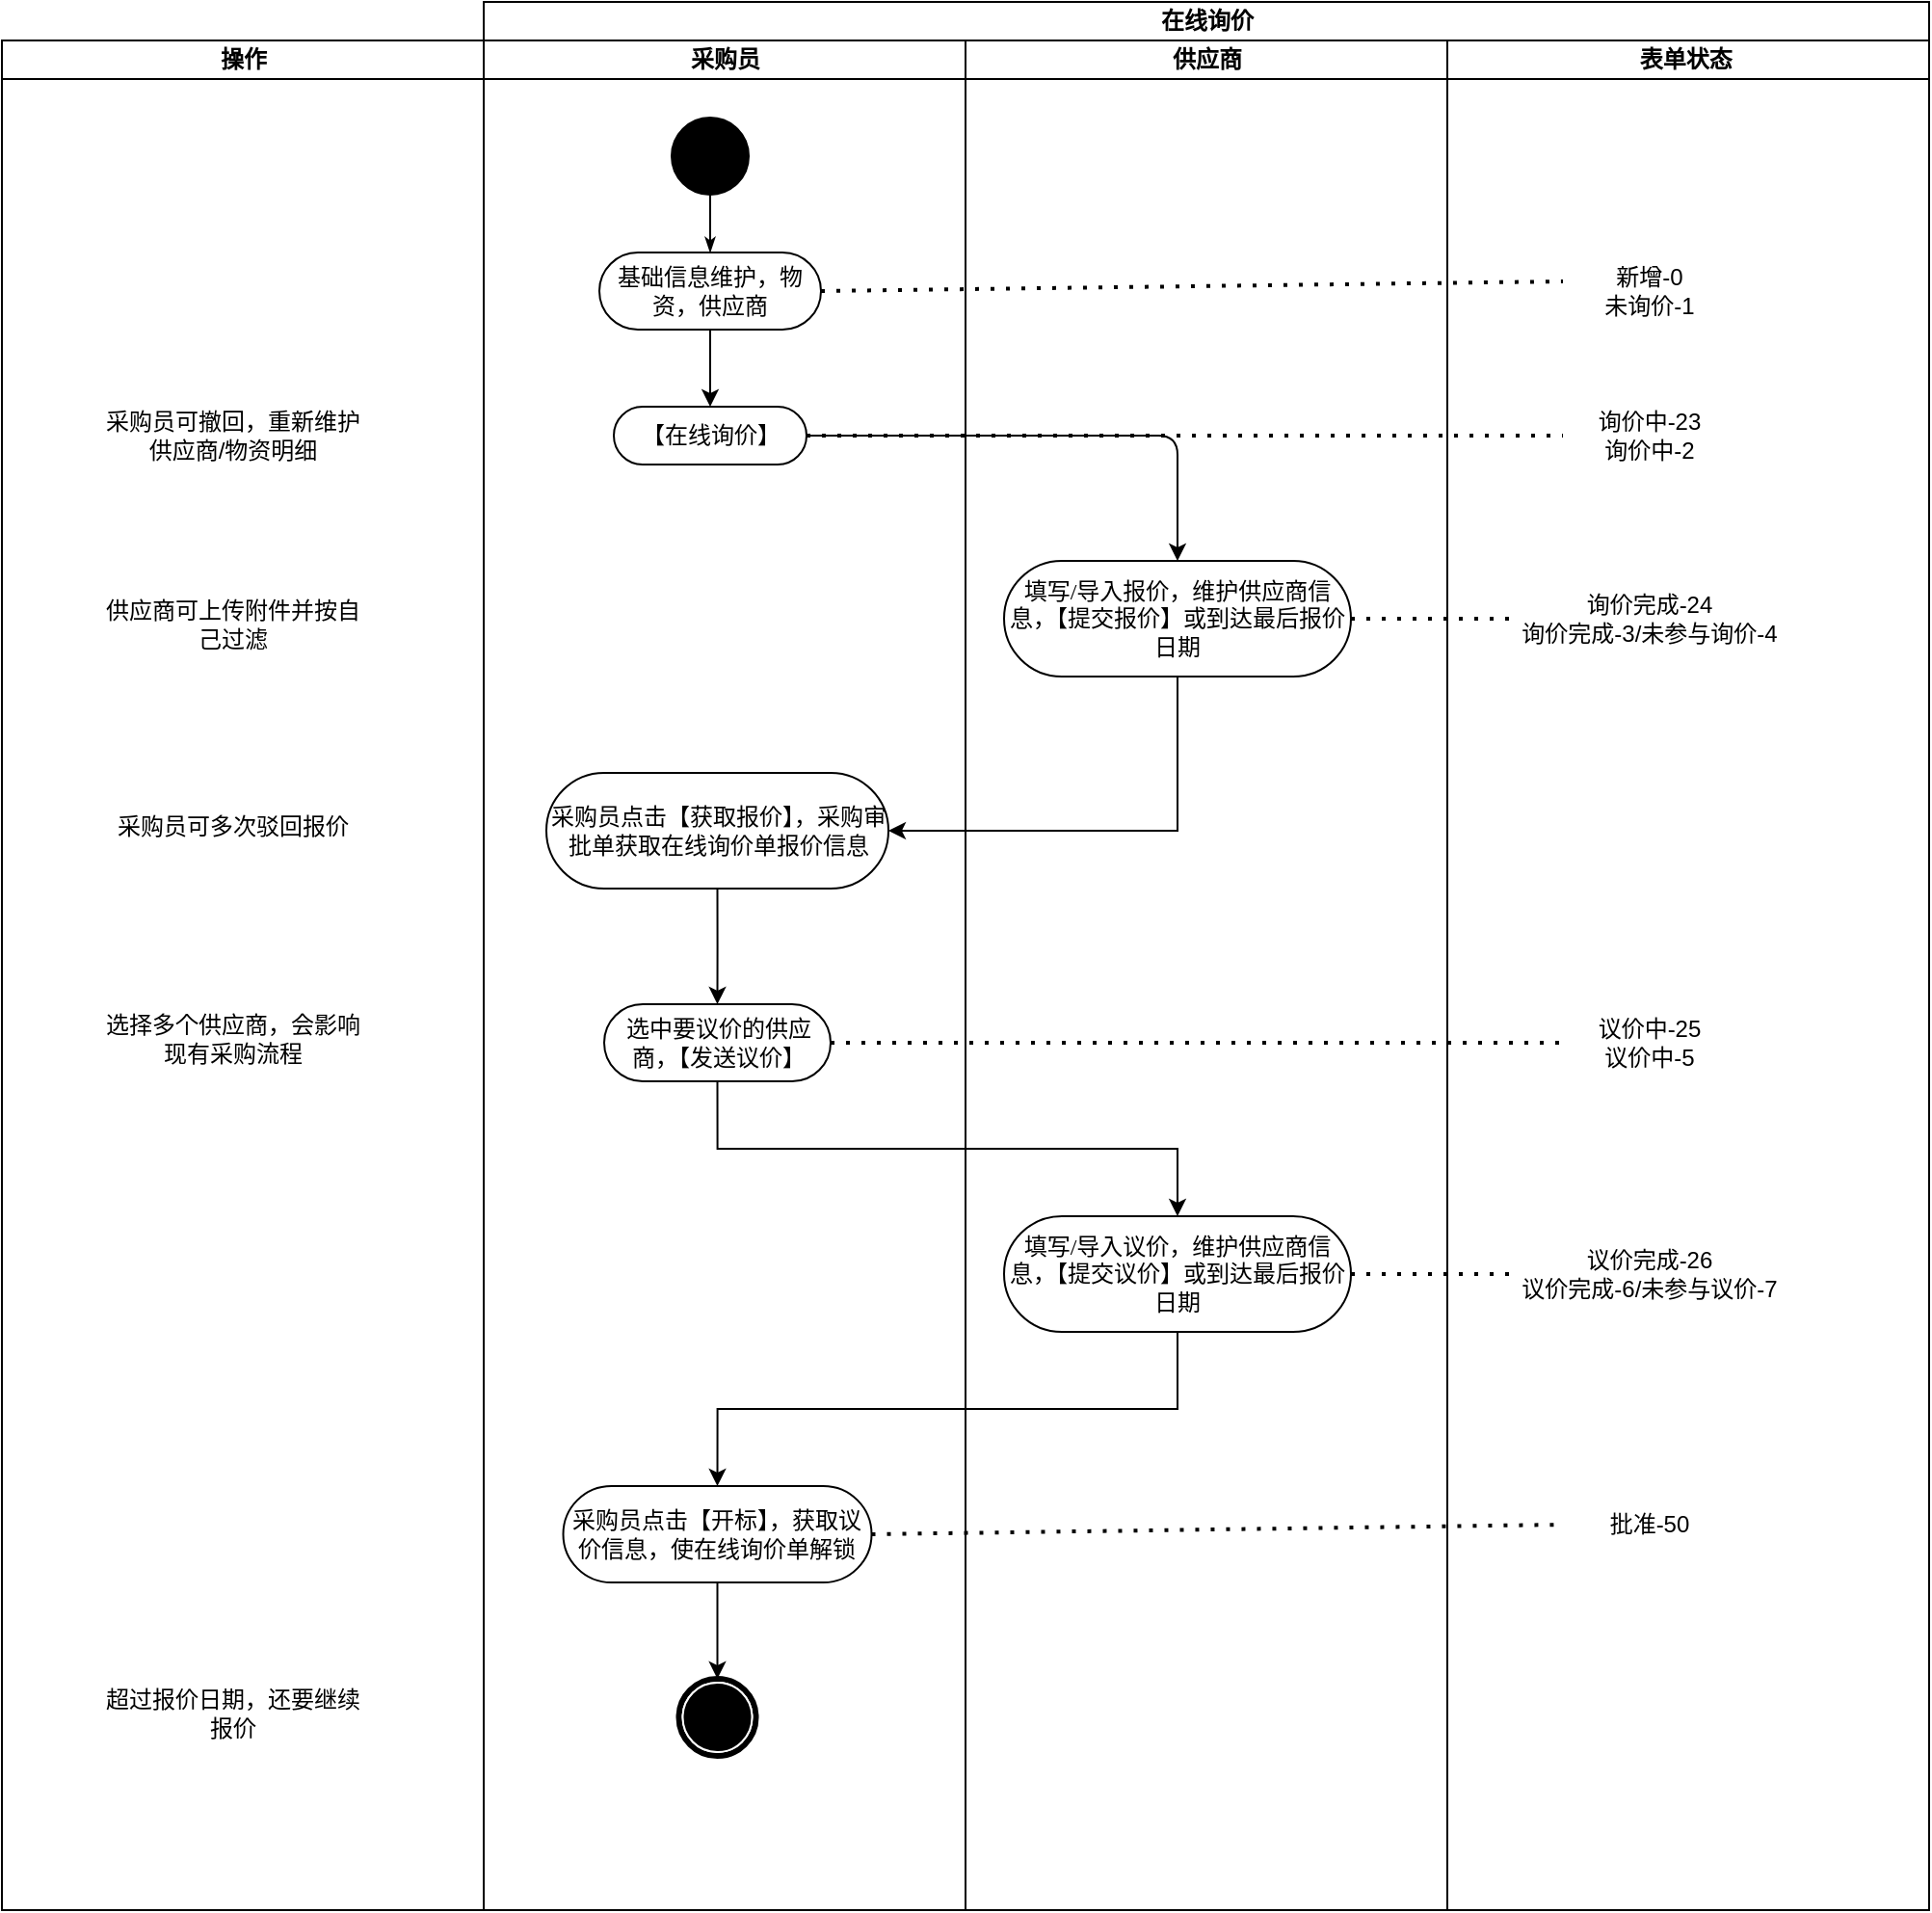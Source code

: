 <mxfile version="14.2.7" type="github">
  <diagram name="Page-1" id="0783ab3e-0a74-02c8-0abd-f7b4e66b4bec">
    <mxGraphModel dx="1888" dy="588" grid="1" gridSize="10" guides="1" tooltips="1" connect="1" arrows="1" fold="1" page="1" pageScale="1" pageWidth="850" pageHeight="1100" background="#ffffff" math="0" shadow="0">
      <root>
        <mxCell id="0" />
        <mxCell id="1" parent="0" />
        <mxCell id="1c1d494c118603dd-1" value="在线询价" style="swimlane;html=1;childLayout=stackLayout;startSize=20;rounded=0;shadow=0;comic=0;labelBackgroundColor=none;strokeWidth=1;fontFamily=Verdana;fontSize=12;align=center;" parent="1" vertex="1">
          <mxGeometry x="40" y="20" width="750" height="990" as="geometry" />
        </mxCell>
        <mxCell id="1c1d494c118603dd-2" value="采购员" style="swimlane;html=1;startSize=20;" parent="1c1d494c118603dd-1" vertex="1">
          <mxGeometry y="20" width="250" height="970" as="geometry" />
        </mxCell>
        <mxCell id="60571a20871a0731-4" value="" style="ellipse;whiteSpace=wrap;html=1;rounded=0;shadow=0;comic=0;labelBackgroundColor=none;strokeWidth=1;fillColor=#000000;fontFamily=Verdana;fontSize=12;align=center;" parent="1c1d494c118603dd-2" vertex="1">
          <mxGeometry x="97.5" y="40" width="40" height="40" as="geometry" />
        </mxCell>
        <mxCell id="eE1Taf8lb8HLqLY3RUAg-11" style="edgeStyle=orthogonalEdgeStyle;rounded=0;orthogonalLoop=1;jettySize=auto;html=1;exitX=0.5;exitY=1;exitDx=0;exitDy=0;entryX=0.5;entryY=0;entryDx=0;entryDy=0;" edge="1" parent="1c1d494c118603dd-2" source="60571a20871a0731-8" target="eE1Taf8lb8HLqLY3RUAg-5">
          <mxGeometry relative="1" as="geometry" />
        </mxCell>
        <mxCell id="60571a20871a0731-8" value="基础信息维护，物资，供应商" style="rounded=1;whiteSpace=wrap;html=1;shadow=0;comic=0;labelBackgroundColor=none;strokeWidth=1;fontFamily=Verdana;fontSize=12;align=center;arcSize=50;" parent="1c1d494c118603dd-2" vertex="1">
          <mxGeometry x="60" y="110" width="115" height="40" as="geometry" />
        </mxCell>
        <mxCell id="1c1d494c118603dd-27" style="edgeStyle=orthogonalEdgeStyle;rounded=0;html=1;labelBackgroundColor=none;startArrow=none;startFill=0;startSize=5;endArrow=classicThin;endFill=1;endSize=5;jettySize=auto;orthogonalLoop=1;strokeWidth=1;fontFamily=Verdana;fontSize=12" parent="1c1d494c118603dd-2" source="60571a20871a0731-4" target="60571a20871a0731-8" edge="1">
          <mxGeometry relative="1" as="geometry" />
        </mxCell>
        <mxCell id="eE1Taf8lb8HLqLY3RUAg-5" value="【在线询价】" style="rounded=1;whiteSpace=wrap;html=1;shadow=0;comic=0;labelBackgroundColor=none;strokeWidth=1;fontFamily=Verdana;fontSize=12;align=center;arcSize=50;" vertex="1" parent="1c1d494c118603dd-2">
          <mxGeometry x="67.5" y="190" width="100" height="30" as="geometry" />
        </mxCell>
        <mxCell id="eE1Taf8lb8HLqLY3RUAg-26" style="edgeStyle=orthogonalEdgeStyle;rounded=0;orthogonalLoop=1;jettySize=auto;html=1;exitX=0.5;exitY=1;exitDx=0;exitDy=0;" edge="1" parent="1c1d494c118603dd-2" source="eE1Taf8lb8HLqLY3RUAg-21" target="eE1Taf8lb8HLqLY3RUAg-24">
          <mxGeometry relative="1" as="geometry" />
        </mxCell>
        <mxCell id="eE1Taf8lb8HLqLY3RUAg-21" value="采购员点击【获取报价】，采购审批单获取在线询价单报价信息" style="rounded=1;whiteSpace=wrap;html=1;shadow=0;comic=0;labelBackgroundColor=none;strokeWidth=1;fontFamily=Verdana;fontSize=12;align=center;arcSize=50;" vertex="1" parent="1c1d494c118603dd-2">
          <mxGeometry x="32.5" y="380" width="177.5" height="60" as="geometry" />
        </mxCell>
        <mxCell id="eE1Taf8lb8HLqLY3RUAg-24" value="选中要议价的供应商，【发送议价】" style="rounded=1;whiteSpace=wrap;html=1;shadow=0;comic=0;labelBackgroundColor=none;strokeWidth=1;fontFamily=Verdana;fontSize=12;align=center;arcSize=50;" vertex="1" parent="1c1d494c118603dd-2">
          <mxGeometry x="62.5" y="500" width="117.5" height="40" as="geometry" />
        </mxCell>
        <mxCell id="eE1Taf8lb8HLqLY3RUAg-97" style="edgeStyle=orthogonalEdgeStyle;rounded=0;orthogonalLoop=1;jettySize=auto;html=1;exitX=0.5;exitY=1;exitDx=0;exitDy=0;" edge="1" parent="1c1d494c118603dd-2" source="eE1Taf8lb8HLqLY3RUAg-92" target="60571a20871a0731-5">
          <mxGeometry relative="1" as="geometry" />
        </mxCell>
        <mxCell id="eE1Taf8lb8HLqLY3RUAg-92" value="采购员点击【开标】，获取议价信息，使在线询价单解锁" style="rounded=1;whiteSpace=wrap;html=1;shadow=0;comic=0;labelBackgroundColor=none;strokeWidth=1;fontFamily=Verdana;fontSize=12;align=center;arcSize=50;" vertex="1" parent="1c1d494c118603dd-2">
          <mxGeometry x="41.25" y="750" width="160" height="50" as="geometry" />
        </mxCell>
        <mxCell id="60571a20871a0731-5" value="" style="shape=mxgraph.bpmn.shape;html=1;verticalLabelPosition=bottom;labelBackgroundColor=#ffffff;verticalAlign=top;perimeter=ellipsePerimeter;outline=end;symbol=terminate;rounded=0;shadow=0;comic=0;strokeWidth=1;fontFamily=Verdana;fontSize=12;align=center;" parent="1c1d494c118603dd-2" vertex="1">
          <mxGeometry x="101.25" y="850" width="40" height="40" as="geometry" />
        </mxCell>
        <mxCell id="eE1Taf8lb8HLqLY3RUAg-4" value="" style="endArrow=none;dashed=1;html=1;dashPattern=1 3;strokeWidth=2;exitX=1;exitY=0.5;exitDx=0;exitDy=0;entryX=0;entryY=0.5;entryDx=0;entryDy=0;entryPerimeter=0;" edge="1" parent="1c1d494c118603dd-1" source="60571a20871a0731-8">
          <mxGeometry width="50" height="50" relative="1" as="geometry">
            <mxPoint x="360" y="300" as="sourcePoint" />
            <mxPoint x="560" y="145" as="targetPoint" />
          </mxGeometry>
        </mxCell>
        <mxCell id="1c1d494c118603dd-3" value="供应商" style="swimlane;html=1;startSize=20;" parent="1c1d494c118603dd-1" vertex="1">
          <mxGeometry x="250" y="20" width="250" height="970" as="geometry" />
        </mxCell>
        <mxCell id="eE1Taf8lb8HLqLY3RUAg-12" value="填写/导入报价，维护供应商信息，【提交报价】或到达最后报价日期" style="rounded=1;whiteSpace=wrap;html=1;shadow=0;comic=0;labelBackgroundColor=none;strokeWidth=1;fontFamily=Verdana;fontSize=12;align=center;arcSize=50;" vertex="1" parent="1c1d494c118603dd-3">
          <mxGeometry x="20" y="270" width="180" height="60" as="geometry" />
        </mxCell>
        <mxCell id="eE1Taf8lb8HLqLY3RUAg-87" value="填写/导入议价，维护供应商信息，【提交议价】或到达最后报价日期" style="rounded=1;whiteSpace=wrap;html=1;shadow=0;comic=0;labelBackgroundColor=none;strokeWidth=1;fontFamily=Verdana;fontSize=12;align=center;arcSize=50;" vertex="1" parent="1c1d494c118603dd-3">
          <mxGeometry x="20" y="610" width="180" height="60" as="geometry" />
        </mxCell>
        <mxCell id="1c1d494c118603dd-4" value="表单状态&amp;nbsp;" style="swimlane;html=1;startSize=20;" parent="1c1d494c118603dd-1" vertex="1">
          <mxGeometry x="500" y="20" width="250" height="970" as="geometry" />
        </mxCell>
        <mxCell id="eE1Taf8lb8HLqLY3RUAg-7" value="新增-0&lt;br&gt;未询价-1" style="text;html=1;strokeColor=none;fillColor=none;align=center;verticalAlign=middle;whiteSpace=wrap;rounded=0;" vertex="1" parent="1c1d494c118603dd-4">
          <mxGeometry x="60" y="110" width="90" height="40" as="geometry" />
        </mxCell>
        <mxCell id="eE1Taf8lb8HLqLY3RUAg-9" value="询价中-23&lt;br&gt;询价中-2" style="text;html=1;strokeColor=none;fillColor=none;align=center;verticalAlign=middle;whiteSpace=wrap;rounded=0;" vertex="1" parent="1c1d494c118603dd-4">
          <mxGeometry x="60" y="185" width="90" height="40" as="geometry" />
        </mxCell>
        <mxCell id="eE1Taf8lb8HLqLY3RUAg-16" value="询价完成-24&lt;br&gt;询价完成-3/未参与询价-4" style="text;html=1;strokeColor=none;fillColor=none;align=center;verticalAlign=middle;whiteSpace=wrap;rounded=0;" vertex="1" parent="1c1d494c118603dd-4">
          <mxGeometry x="35" y="280" width="140" height="40" as="geometry" />
        </mxCell>
        <mxCell id="eE1Taf8lb8HLqLY3RUAg-27" value="议价中-25&lt;br&gt;议价中-5" style="text;html=1;strokeColor=none;fillColor=none;align=center;verticalAlign=middle;whiteSpace=wrap;rounded=0;" vertex="1" parent="1c1d494c118603dd-4">
          <mxGeometry x="60" y="500" width="90" height="40" as="geometry" />
        </mxCell>
        <mxCell id="eE1Taf8lb8HLqLY3RUAg-89" value="议价完成-26&lt;br&gt;议价完成-6/未参与议价-7" style="text;html=1;strokeColor=none;fillColor=none;align=center;verticalAlign=middle;whiteSpace=wrap;rounded=0;" vertex="1" parent="1c1d494c118603dd-4">
          <mxGeometry x="35" y="620" width="140" height="40" as="geometry" />
        </mxCell>
        <mxCell id="eE1Taf8lb8HLqLY3RUAg-94" value="批准-50" style="text;html=1;strokeColor=none;fillColor=none;align=center;verticalAlign=middle;whiteSpace=wrap;rounded=0;" vertex="1" parent="1c1d494c118603dd-4">
          <mxGeometry x="60" y="750" width="90" height="40" as="geometry" />
        </mxCell>
        <mxCell id="eE1Taf8lb8HLqLY3RUAg-10" value="" style="endArrow=classic;html=1;exitX=1;exitY=0.5;exitDx=0;exitDy=0;entryX=0.5;entryY=0;entryDx=0;entryDy=0;" edge="1" parent="1c1d494c118603dd-1" source="eE1Taf8lb8HLqLY3RUAg-5" target="eE1Taf8lb8HLqLY3RUAg-12">
          <mxGeometry width="50" height="50" relative="1" as="geometry">
            <mxPoint x="370" y="300" as="sourcePoint" />
            <mxPoint x="360" y="270" as="targetPoint" />
            <Array as="points">
              <mxPoint x="360" y="225" />
            </Array>
          </mxGeometry>
        </mxCell>
        <mxCell id="eE1Taf8lb8HLqLY3RUAg-14" value="" style="endArrow=none;dashed=1;html=1;dashPattern=1 3;strokeWidth=2;entryX=0;entryY=0.5;entryDx=0;entryDy=0;exitX=1;exitY=0.5;exitDx=0;exitDy=0;" edge="1" parent="1c1d494c118603dd-1" source="eE1Taf8lb8HLqLY3RUAg-5" target="eE1Taf8lb8HLqLY3RUAg-9">
          <mxGeometry width="50" height="50" relative="1" as="geometry">
            <mxPoint x="370" y="300" as="sourcePoint" />
            <mxPoint x="420" y="250" as="targetPoint" />
          </mxGeometry>
        </mxCell>
        <mxCell id="eE1Taf8lb8HLqLY3RUAg-19" value="" style="endArrow=none;dashed=1;html=1;dashPattern=1 3;strokeWidth=2;exitX=1;exitY=0.5;exitDx=0;exitDy=0;entryX=0;entryY=0.5;entryDx=0;entryDy=0;" edge="1" parent="1c1d494c118603dd-1" source="eE1Taf8lb8HLqLY3RUAg-12" target="eE1Taf8lb8HLqLY3RUAg-16">
          <mxGeometry width="50" height="50" relative="1" as="geometry">
            <mxPoint x="370" y="280" as="sourcePoint" />
            <mxPoint x="420" y="230" as="targetPoint" />
          </mxGeometry>
        </mxCell>
        <mxCell id="eE1Taf8lb8HLqLY3RUAg-23" style="edgeStyle=orthogonalEdgeStyle;rounded=0;orthogonalLoop=1;jettySize=auto;html=1;exitX=0.5;exitY=1;exitDx=0;exitDy=0;entryX=1;entryY=0.5;entryDx=0;entryDy=0;" edge="1" parent="1c1d494c118603dd-1" source="eE1Taf8lb8HLqLY3RUAg-12" target="eE1Taf8lb8HLqLY3RUAg-21">
          <mxGeometry relative="1" as="geometry" />
        </mxCell>
        <mxCell id="eE1Taf8lb8HLqLY3RUAg-28" value="" style="endArrow=none;dashed=1;html=1;dashPattern=1 3;strokeWidth=2;exitX=1;exitY=0.5;exitDx=0;exitDy=0;entryX=0;entryY=0.5;entryDx=0;entryDy=0;" edge="1" parent="1c1d494c118603dd-1" source="eE1Taf8lb8HLqLY3RUAg-24" target="eE1Taf8lb8HLqLY3RUAg-27">
          <mxGeometry width="50" height="50" relative="1" as="geometry">
            <mxPoint x="370" y="470" as="sourcePoint" />
            <mxPoint x="420" y="420" as="targetPoint" />
          </mxGeometry>
        </mxCell>
        <mxCell id="eE1Taf8lb8HLqLY3RUAg-88" style="edgeStyle=orthogonalEdgeStyle;rounded=0;orthogonalLoop=1;jettySize=auto;html=1;exitX=0.5;exitY=1;exitDx=0;exitDy=0;" edge="1" parent="1c1d494c118603dd-1" source="eE1Taf8lb8HLqLY3RUAg-24" target="eE1Taf8lb8HLqLY3RUAg-87">
          <mxGeometry relative="1" as="geometry" />
        </mxCell>
        <mxCell id="eE1Taf8lb8HLqLY3RUAg-90" value="" style="endArrow=none;dashed=1;html=1;dashPattern=1 3;strokeWidth=2;entryX=0;entryY=0.5;entryDx=0;entryDy=0;exitX=1;exitY=0.5;exitDx=0;exitDy=0;" edge="1" parent="1c1d494c118603dd-1" source="eE1Taf8lb8HLqLY3RUAg-87" target="eE1Taf8lb8HLqLY3RUAg-89">
          <mxGeometry width="50" height="50" relative="1" as="geometry">
            <mxPoint x="220" y="560" as="sourcePoint" />
            <mxPoint x="270" y="510" as="targetPoint" />
          </mxGeometry>
        </mxCell>
        <mxCell id="eE1Taf8lb8HLqLY3RUAg-93" style="edgeStyle=orthogonalEdgeStyle;rounded=0;orthogonalLoop=1;jettySize=auto;html=1;exitX=0.5;exitY=1;exitDx=0;exitDy=0;entryX=0.5;entryY=0;entryDx=0;entryDy=0;" edge="1" parent="1c1d494c118603dd-1" source="eE1Taf8lb8HLqLY3RUAg-87" target="eE1Taf8lb8HLqLY3RUAg-92">
          <mxGeometry relative="1" as="geometry" />
        </mxCell>
        <mxCell id="eE1Taf8lb8HLqLY3RUAg-95" value="" style="endArrow=none;dashed=1;html=1;dashPattern=1 3;strokeWidth=2;exitX=1;exitY=0.5;exitDx=0;exitDy=0;entryX=0;entryY=0.5;entryDx=0;entryDy=0;" edge="1" parent="1c1d494c118603dd-1" source="eE1Taf8lb8HLqLY3RUAg-92" target="eE1Taf8lb8HLqLY3RUAg-94">
          <mxGeometry width="50" height="50" relative="1" as="geometry">
            <mxPoint x="220" y="660" as="sourcePoint" />
            <mxPoint x="270" y="610" as="targetPoint" />
          </mxGeometry>
        </mxCell>
        <mxCell id="eE1Taf8lb8HLqLY3RUAg-30" value="操作" style="swimlane;html=1;startSize=20;" vertex="1" parent="1">
          <mxGeometry x="-210" y="40" width="250" height="970" as="geometry" />
        </mxCell>
        <mxCell id="eE1Taf8lb8HLqLY3RUAg-98" value="采购员可撤回，重新维护供应商/物资明细" style="text;html=1;strokeColor=none;fillColor=none;align=center;verticalAlign=middle;whiteSpace=wrap;rounded=0;" vertex="1" parent="eE1Taf8lb8HLqLY3RUAg-30">
          <mxGeometry x="50" y="187.5" width="140" height="35" as="geometry" />
        </mxCell>
        <mxCell id="eE1Taf8lb8HLqLY3RUAg-100" value="供应商可上传附件并按自己过滤" style="text;html=1;strokeColor=none;fillColor=none;align=center;verticalAlign=middle;whiteSpace=wrap;rounded=0;" vertex="1" parent="eE1Taf8lb8HLqLY3RUAg-30">
          <mxGeometry x="50" y="285" width="140" height="35" as="geometry" />
        </mxCell>
        <mxCell id="eE1Taf8lb8HLqLY3RUAg-101" value="采购员可多次驳回报价" style="text;html=1;strokeColor=none;fillColor=none;align=center;verticalAlign=middle;whiteSpace=wrap;rounded=0;" vertex="1" parent="eE1Taf8lb8HLqLY3RUAg-30">
          <mxGeometry x="50" y="390" width="140" height="35" as="geometry" />
        </mxCell>
        <mxCell id="eE1Taf8lb8HLqLY3RUAg-102" value="超过报价日期，还要继续报价" style="text;html=1;strokeColor=none;fillColor=none;align=center;verticalAlign=middle;whiteSpace=wrap;rounded=0;" vertex="1" parent="eE1Taf8lb8HLqLY3RUAg-30">
          <mxGeometry x="50" y="850" width="140" height="35" as="geometry" />
        </mxCell>
        <mxCell id="eE1Taf8lb8HLqLY3RUAg-103" value="选择多个供应商，会影响现有采购流程" style="text;html=1;strokeColor=none;fillColor=none;align=center;verticalAlign=middle;whiteSpace=wrap;rounded=0;" vertex="1" parent="eE1Taf8lb8HLqLY3RUAg-30">
          <mxGeometry x="50" y="500" width="140" height="35" as="geometry" />
        </mxCell>
      </root>
    </mxGraphModel>
  </diagram>
</mxfile>

